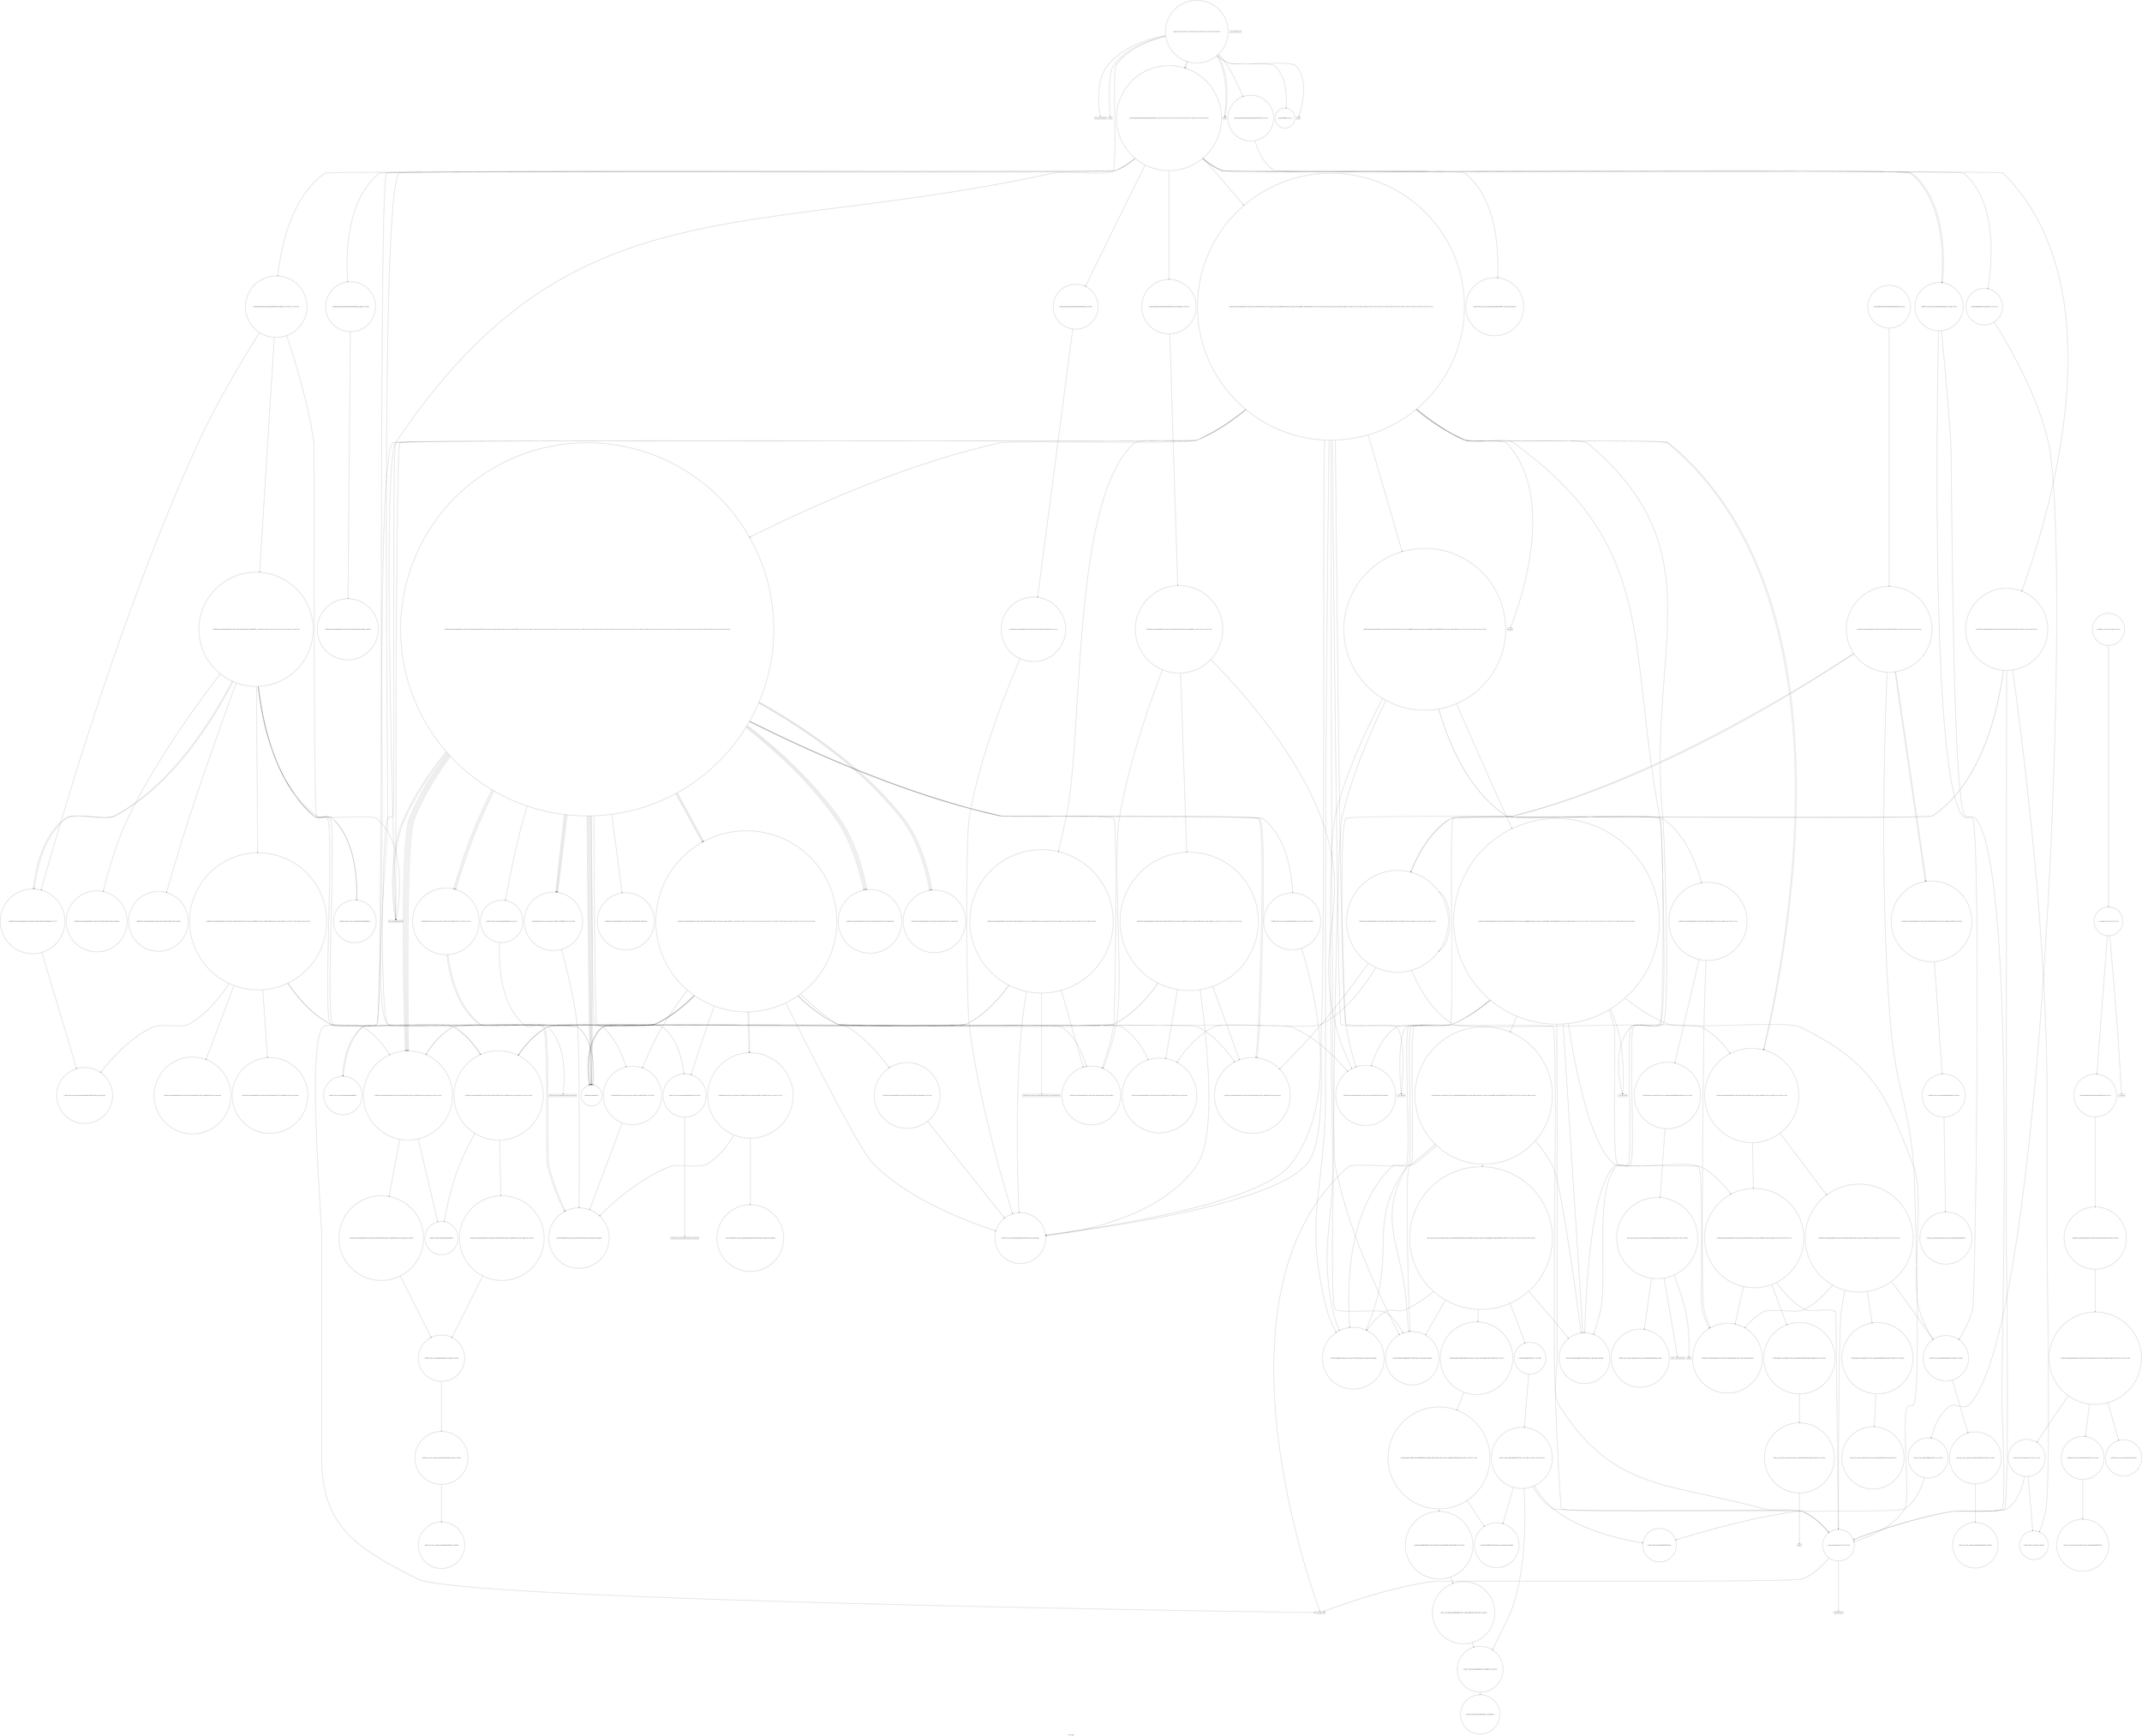 digraph "Call Graph" {
	label="Call Graph";

	Node0x55e32a33de40 [shape=record,shape=circle,label="{__cxx_global_var_init|{<s0>1|<s1>2}}"];
	Node0x55e32a33de40:s0 -> Node0x55e32a33dec0[color=black];
	Node0x55e32a33de40:s1 -> Node0x55e32a5a7460[color=black];
	Node0x55e32a5ab000 [shape=record,shape=circle,label="{_ZN9__gnu_cxx13new_allocatorISt13_Rb_tree_nodeISt4pairIKciEEE8allocateEmPKv|{<s0>184|<s1>185|<s2>186}}"];
	Node0x55e32a5ab000:s0 -> Node0x55e32a5ab080[color=black];
	Node0x55e32a5ab000:s1 -> Node0x55e32a5ab100[color=black];
	Node0x55e32a5ab000:s2 -> Node0x55e32a5ab180[color=black];
	Node0x55e32a5a7660 [shape=record,shape=Mrecord,label="{llvm.memset.p0i8.i64}"];
	Node0x55e32a5a8b60 [shape=record,shape=circle,label="{_ZNSt4pairIKciEC2IJRS0_EJEEESt21piecewise_construct_tSt5tupleIJDpT_EES5_IJDpT0_EE|{<s0>197}}"];
	Node0x55e32a5a8b60:s0 -> Node0x55e32a5a8e60[color=black];
	Node0x55e32a5a79e0 [shape=record,shape=circle,label="{_ZNSt8_Rb_treeIcSt4pairIKciESt10_Select1stIS2_ESt4lessIcESaIS2_EE13_Rb_tree_implIS6_Lb1EEC2Ev|{<s0>31|<s1>32|<s2>33}}"];
	Node0x55e32a5a79e0:s0 -> Node0x55e32a5a7a60[color=black];
	Node0x55e32a5a79e0:s1 -> Node0x55e32a5a7ae0[color=black];
	Node0x55e32a5a79e0:s2 -> Node0x55e32a5a7b60[color=black];
	Node0x55e32a5a8ee0 [shape=record,shape=circle,label="{_ZSt3getILm0EJRKcEERNSt13tuple_elementIXT_ESt5tupleIJDpT0_EEE4typeERS6_|{<s0>205}}"];
	Node0x55e32a5a8ee0:s0 -> Node0x55e32a5a8f60[color=black];
	Node0x55e32a5a7d60 [shape=record,shape=circle,label="{__clang_call_terminate|{<s0>37|<s1>38}}"];
	Node0x55e32a5a7d60:s0 -> Node0x55e32a5a7de0[color=black];
	Node0x55e32a5a7d60:s1 -> Node0x55e32a5a7e60[color=black];
	Node0x55e32a5a9260 [shape=record,shape=circle,label="{_ZNSt8_Rb_treeIcSt4pairIKciESt10_Select1stIS2_ESt4lessIcESaIS2_EE11_M_leftmostEv}"];
	Node0x55e32a5a80e0 [shape=record,shape=circle,label="{_ZNSt8_Rb_treeIcSt4pairIKciESt10_Select1stIS2_ESt4lessIcESaIS2_EE8_S_rightEPSt18_Rb_tree_node_base}"];
	Node0x55e32a5a95e0 [shape=record,shape=circle,label="{_ZNSt4pairIPSt18_Rb_tree_node_baseS1_EC2IRPSt13_Rb_tree_nodeIS_IKciEERS1_Lb1EEEOT_OT0_|{<s0>230|<s1>231}}"];
	Node0x55e32a5a95e0:s0 -> Node0x55e32a5a9660[color=black];
	Node0x55e32a5a95e0:s1 -> Node0x55e32a5a94e0[color=black];
	Node0x55e32a5a8460 [shape=record,shape=circle,label="{_ZNSt13_Rb_tree_nodeISt4pairIKciEE9_M_valptrEv|{<s0>59}}"];
	Node0x55e32a5a8460:s0 -> Node0x55e32a5a8560[color=black];
	Node0x55e32a5a87e0 [shape=record,shape=circle,label="{_ZNSaISt13_Rb_tree_nodeISt4pairIKciEEED2Ev|{<s0>63}}"];
	Node0x55e32a5a87e0:s0 -> Node0x55e32a5a8860[color=black];
	Node0x55e32a5a9b80 [shape=record,shape=circle,label="{_ZNKSt8_Rb_treeIcSt4pairIKciESt10_Select1stIS2_ESt4lessIcESaIS2_EE8_M_beginEv}"];
	Node0x55e32a5a9f00 [shape=record,shape=circle,label="{_ZNSt8_Rb_treeIcSt4pairIKciESt10_Select1stIS2_ESt4lessIcESaIS2_EE8_S_rightEPKSt18_Rb_tree_node_base}"];
	Node0x55e32a5aa280 [shape=record,shape=circle,label="{_ZNSt8_Rb_treeIcSt4pairIKciESt10_Select1stIS2_ESt4lessIcESaIS2_EE8_S_valueEPKSt18_Rb_tree_node_base|{<s0>90}}"];
	Node0x55e32a5aa280:s0 -> Node0x55e32a5aa100[color=black];
	Node0x55e32a5aa600 [shape=record,shape=circle,label="{_ZNSt23_Rb_tree_const_iteratorISt4pairIKciEEC2ERKSt17_Rb_tree_iteratorIS2_E}"];
	Node0x55e32a5aa980 [shape=record,shape=circle,label="{_ZNKSt8_Rb_treeIcSt4pairIKciESt10_Select1stIS2_ESt4lessIcESaIS2_EE8key_compEv}"];
	Node0x55e32a5aad00 [shape=record,shape=Mrecord,label="{__cxa_rethrow}"];
	Node0x55e32a33dec0 [shape=record,shape=circle,label="{_ZNSt3mapIciSt4lessIcESaISt4pairIKciEEEC2Ev|{<s0>3}}"];
	Node0x55e32a33dec0:s0 -> Node0x55e32a5a7960[color=black];
	Node0x55e32a5ab080 [shape=record,shape=circle,label="{_ZNK9__gnu_cxx13new_allocatorISt13_Rb_tree_nodeISt4pairIKciEEE8max_sizeEv}"];
	Node0x55e32a5a76e0 [shape=record,shape=Mrecord,label="{strlen}"];
	Node0x55e32a5a8be0 [shape=record,shape=circle,label="{_ZNSt11_Tuple_implILm0EJRKcEEC2EOS2_|{<s0>198|<s1>199|<s2>200|<s3>201}}"];
	Node0x55e32a5a8be0:s0 -> Node0x55e32a5a8ce0[color=black];
	Node0x55e32a5a8be0:s1 -> Node0x55e32a5a8c60[color=black];
	Node0x55e32a5a8be0:s2 -> Node0x55e32a5a8d60[color=black];
	Node0x55e32a5a8be0:s3 -> Node0x55e32a5a7d60[color=black];
	Node0x55e32a5a7a60 [shape=record,shape=circle,label="{_ZNSaISt13_Rb_tree_nodeISt4pairIKciEEEC2Ev|{<s0>34}}"];
	Node0x55e32a5a7a60:s0 -> Node0x55e32a5a7be0[color=black];
	Node0x55e32a5a8f60 [shape=record,shape=circle,label="{_ZSt12__get_helperILm0ERKcJEERT0_RSt11_Tuple_implIXT_EJS2_DpT1_EE|{<s0>206}}"];
	Node0x55e32a5a8f60:s0 -> Node0x55e32a5a8ce0[color=black];
	Node0x55e32a5a7de0 [shape=record,shape=Mrecord,label="{__cxa_begin_catch}"];
	Node0x55e32a5a92e0 [shape=record,shape=circle,label="{_ZNSt4pairIPSt18_Rb_tree_node_baseS1_EC2IRS1_S4_Lb1EEEOT_OT0_|{<s0>224|<s1>225}}"];
	Node0x55e32a5a92e0:s0 -> Node0x55e32a5a94e0[color=black];
	Node0x55e32a5a92e0:s1 -> Node0x55e32a5a94e0[color=black];
	Node0x55e32a5a8160 [shape=record,shape=circle,label="{_ZNSt8_Rb_treeIcSt4pairIKciESt10_Select1stIS2_ESt4lessIcESaIS2_EE7_S_leftEPSt18_Rb_tree_node_base}"];
	Node0x55e32a5a9660 [shape=record,shape=circle,label="{_ZSt7forwardIRPSt13_Rb_tree_nodeISt4pairIKciEEEOT_RNSt16remove_referenceIS7_E4typeE}"];
	Node0x55e32a5a84e0 [shape=record,shape=circle,label="{_ZN9__gnu_cxx13new_allocatorISt13_Rb_tree_nodeISt4pairIKciEEE7destroyIS4_EEvPT_}"];
	Node0x55e32a5a8860 [shape=record,shape=circle,label="{_ZN9__gnu_cxx13new_allocatorISt13_Rb_tree_nodeISt4pairIKciEEED2Ev}"];
	Node0x55e32a5a9c00 [shape=record,shape=circle,label="{_ZNKSt8_Rb_treeIcSt4pairIKciESt10_Select1stIS2_ESt4lessIcESaIS2_EE6_M_endEv}"];
	Node0x55e32a5a9f80 [shape=record,shape=circle,label="{_ZNSt23_Rb_tree_const_iteratorISt4pairIKciEEC2EPKSt18_Rb_tree_node_base}"];
	Node0x55e32a5aa300 [shape=record,shape=circle,label="{_ZNSt3mapIciSt4lessIcESaISt4pairIKciEEE11lower_boundERS3_|{<s0>91}}"];
	Node0x55e32a5aa300:s0 -> Node0x55e32a5aa700[color=black];
	Node0x55e32a5aa680 [shape=record,shape=circle,label="{_ZNSt5tupleIJRKcEEC2IvLb1EEES1_|{<s0>112}}"];
	Node0x55e32a5aa680:s0 -> Node0x55e32a5a9860[color=black];
	Node0x55e32a5aaa00 [shape=record,shape=circle,label="{_ZNSt8_Rb_treeIcSt4pairIKciESt10_Select1stIS2_ESt4lessIcESaIS2_EE14_M_create_nodeIJRKSt21piecewise_construct_tSt5tupleIJRS1_EESD_IJEEEEEPSt13_Rb_tree_nodeIS2_EDpOT_|{<s0>122|<s1>123|<s2>124|<s3>125|<s4>126}}"];
	Node0x55e32a5aaa00:s0 -> Node0x55e32a5aae80[color=black];
	Node0x55e32a5aaa00:s1 -> Node0x55e32a5aaa80[color=black];
	Node0x55e32a5aaa00:s2 -> Node0x55e32a5aab00[color=black];
	Node0x55e32a5aaa00:s3 -> Node0x55e32a5aab80[color=black];
	Node0x55e32a5aaa00:s4 -> Node0x55e32a5aaf00[color=black];
	Node0x55e32a5aad80 [shape=record,shape=Mrecord,label="{__cxa_end_catch}"];
	Node0x55e32a5a73e0 [shape=record,shape=circle,label="{_ZNSt3mapIciSt4lessIcESaISt4pairIKciEEED2Ev|{<s0>4}}"];
	Node0x55e32a5a73e0:s0 -> Node0x55e32a5a7ee0[color=black];
	Node0x55e32a5ab100 [shape=record,shape=Mrecord,label="{_ZSt17__throw_bad_allocv}"];
	Node0x55e32a5a7760 [shape=record,shape=circle,label="{_ZNKSt3mapIciSt4lessIcESaISt4pairIKciEEE5countERS3_|{<s0>16|<s1>17|<s2>18}}"];
	Node0x55e32a5a7760:s0 -> Node0x55e32a5a8960[color=black];
	Node0x55e32a5a7760:s1 -> Node0x55e32a5a8a60[color=black];
	Node0x55e32a5a7760:s2 -> Node0x55e32a5a89e0[color=black];
	Node0x55e32a5a8c60 [shape=record,shape=circle,label="{_ZSt7forwardIRKcEOT_RNSt16remove_referenceIS2_E4typeE}"];
	Node0x55e32a5a7ae0 [shape=record,shape=circle,label="{_ZNSt20_Rb_tree_key_compareISt4lessIcEEC2Ev}"];
	Node0x55e32a5a8fe0 [shape=record,shape=circle,label="{_ZNKSt23_Rb_tree_const_iteratorISt4pairIKciEE13_M_const_castEv|{<s0>207}}"];
	Node0x55e32a5a8fe0:s0 -> Node0x55e32a5aa880[color=black];
	Node0x55e32a5a7e60 [shape=record,shape=Mrecord,label="{_ZSt9terminatev}"];
	Node0x55e32a5a9360 [shape=record,shape=circle,label="{_ZNSt17_Rb_tree_iteratorISt4pairIKciEEmmEv|{<s0>226}}"];
	Node0x55e32a5a9360:s0 -> Node0x55e32a5a96e0[color=black];
	Node0x55e32a5a81e0 [shape=record,shape=circle,label="{_ZNSt8_Rb_treeIcSt4pairIKciESt10_Select1stIS2_ESt4lessIcESaIS2_EE12_M_drop_nodeEPSt13_Rb_tree_nodeIS2_E|{<s0>49|<s1>50}}"];
	Node0x55e32a5a81e0:s0 -> Node0x55e32a5a8260[color=black];
	Node0x55e32a5a81e0:s1 -> Node0x55e32a5a82e0[color=black];
	Node0x55e32a5a96e0 [shape=record,shape=Mrecord,label="{_ZSt18_Rb_tree_decrementPSt18_Rb_tree_node_base}"];
	Node0x55e32a5a8560 [shape=record,shape=circle,label="{_ZN9__gnu_cxx16__aligned_membufISt4pairIKciEE6_M_ptrEv|{<s0>60}}"];
	Node0x55e32a5a8560:s0 -> Node0x55e32a5a85e0[color=black];
	Node0x55e32a5a88e0 [shape=record,shape=circle,label="{_ZNSt8_Rb_treeIcSt4pairIKciESt10_Select1stIS2_ESt4lessIcESaIS2_EE5clearEv|{<s0>64|<s1>65|<s2>66|<s3>67}}"];
	Node0x55e32a5a88e0:s0 -> Node0x55e32a5a7fe0[color=black];
	Node0x55e32a5a88e0:s1 -> Node0x55e32a5a7f60[color=black];
	Node0x55e32a5a88e0:s2 -> Node0x55e32a5a7c60[color=black];
	Node0x55e32a5a88e0:s3 -> Node0x55e32a5a7d60[color=black];
	Node0x55e32a5a9c80 [shape=record,shape=circle,label="{_ZNKSt4lessIcEclERKcS2_}"];
	Node0x55e32a5aa000 [shape=record,shape=circle,label="{_ZNKSt10_Select1stISt4pairIKciEEclERKS2_}"];
	Node0x55e32a5aa380 [shape=record,shape=circle,label="{_ZNKSt17_Rb_tree_iteratorISt4pairIKciEEeqERKS3_}"];
	Node0x55e32a5aa700 [shape=record,shape=circle,label="{_ZNSt8_Rb_treeIcSt4pairIKciESt10_Select1stIS2_ESt4lessIcESaIS2_EE11lower_boundERS1_|{<s0>113|<s1>114|<s2>115}}"];
	Node0x55e32a5aa700:s0 -> Node0x55e32a5a7fe0[color=black];
	Node0x55e32a5aa700:s1 -> Node0x55e32a5aa800[color=black];
	Node0x55e32a5aa700:s2 -> Node0x55e32a5aa780[color=black];
	Node0x55e32a5aaa80 [shape=record,shape=circle,label="{_ZSt7forwardIRKSt21piecewise_construct_tEOT_RNSt16remove_referenceIS3_E4typeE}"];
	Node0x55e32a5aae00 [shape=record,shape=Mrecord,label="{llvm.trap}"];
	Node0x55e32a5a7460 [shape=record,shape=Mrecord,label="{__cxa_atexit}"];
	Node0x55e32a5ab180 [shape=record,shape=Mrecord,label="{_Znwm}"];
	Node0x55e32a5a77e0 [shape=record,shape=circle,label="{_ZNSt3mapIciSt4lessIcESaISt4pairIKciEEEixERS3_|{<s0>19|<s1>20|<s2>21|<s3>22|<s4>23|<s5>24|<s6>25|<s7>26|<s8>27|<s9>28|<s10>29}}"];
	Node0x55e32a5a77e0:s0 -> Node0x55e32a5aa300[color=black];
	Node0x55e32a5a77e0:s1 -> Node0x55e32a5aa400[color=black];
	Node0x55e32a5a77e0:s2 -> Node0x55e32a5aa380[color=black];
	Node0x55e32a5a77e0:s3 -> Node0x55e32a5aa480[color=black];
	Node0x55e32a5a77e0:s4 -> Node0x55e32a5aa500[color=black];
	Node0x55e32a5a77e0:s5 -> Node0x55e32a5a9c80[color=black];
	Node0x55e32a5a77e0:s6 -> Node0x55e32a5aa600[color=black];
	Node0x55e32a5a77e0:s7 -> Node0x55e32a5aa680[color=black];
	Node0x55e32a5a77e0:s8 -> Node0x55e32a5aa580[color=black];
	Node0x55e32a5a77e0:s9 -> Node0x55e32a5a9d80[color=black];
	Node0x55e32a5a77e0:s10 -> Node0x55e32a5aa500[color=black];
	Node0x55e32a5a8ce0 [shape=record,shape=circle,label="{_ZNSt11_Tuple_implILm0EJRKcEE7_M_headERS2_|{<s0>202}}"];
	Node0x55e32a5a8ce0:s0 -> Node0x55e32a5a8de0[color=black];
	Node0x55e32a5a7b60 [shape=record,shape=circle,label="{_ZNSt15_Rb_tree_headerC2Ev|{<s0>35|<s1>36}}"];
	Node0x55e32a5a7b60:s0 -> Node0x55e32a5a7c60[color=black];
	Node0x55e32a5a7b60:s1 -> Node0x55e32a5a7d60[color=black];
	Node0x55e32a5a9060 [shape=record,shape=circle,label="{_ZNKSt8_Rb_treeIcSt4pairIKciESt10_Select1stIS2_ESt4lessIcESaIS2_EE4sizeEv}"];
	Node0x55e32a5a7ee0 [shape=record,shape=circle,label="{_ZNSt8_Rb_treeIcSt4pairIKciESt10_Select1stIS2_ESt4lessIcESaIS2_EED2Ev|{<s0>39|<s1>40|<s2>41|<s3>42|<s4>43}}"];
	Node0x55e32a5a7ee0:s0 -> Node0x55e32a5a7fe0[color=black];
	Node0x55e32a5a7ee0:s1 -> Node0x55e32a5a7f60[color=black];
	Node0x55e32a5a7ee0:s2 -> Node0x55e32a5a8060[color=black];
	Node0x55e32a5a7ee0:s3 -> Node0x55e32a5a8060[color=black];
	Node0x55e32a5a7ee0:s4 -> Node0x55e32a5a7d60[color=black];
	Node0x55e32a5a93e0 [shape=record,shape=circle,label="{_ZNSt17_Rb_tree_iteratorISt4pairIKciEEppEv|{<s0>227}}"];
	Node0x55e32a5a93e0:s0 -> Node0x55e32a5a9760[color=black];
	Node0x55e32a5a8260 [shape=record,shape=circle,label="{_ZNSt8_Rb_treeIcSt4pairIKciESt10_Select1stIS2_ESt4lessIcESaIS2_EE15_M_destroy_nodeEPSt13_Rb_tree_nodeIS2_E|{<s0>51|<s1>52|<s2>53|<s3>54}}"];
	Node0x55e32a5a8260:s0 -> Node0x55e32a5a83e0[color=black];
	Node0x55e32a5a8260:s1 -> Node0x55e32a5a8460[color=black];
	Node0x55e32a5a8260:s2 -> Node0x55e32a5a8360[color=black];
	Node0x55e32a5a8260:s3 -> Node0x55e32a5a7d60[color=black];
	Node0x55e32a5a9760 [shape=record,shape=Mrecord,label="{_ZSt18_Rb_tree_incrementPSt18_Rb_tree_node_base}"];
	Node0x55e32a5a85e0 [shape=record,shape=circle,label="{_ZN9__gnu_cxx16__aligned_membufISt4pairIKciEE7_M_addrEv}"];
	Node0x55e32a5a8960 [shape=record,shape=circle,label="{_ZNKSt8_Rb_treeIcSt4pairIKciESt10_Select1stIS2_ESt4lessIcESaIS2_EE4findERS1_|{<s0>68|<s1>69|<s2>70|<s3>71|<s4>72|<s5>73|<s6>74|<s7>75|<s8>76}}"];
	Node0x55e32a5a8960:s0 -> Node0x55e32a5a9b80[color=black];
	Node0x55e32a5a8960:s1 -> Node0x55e32a5a9c00[color=black];
	Node0x55e32a5a8960:s2 -> Node0x55e32a5a9b00[color=black];
	Node0x55e32a5a8960:s3 -> Node0x55e32a5a8a60[color=black];
	Node0x55e32a5a8960:s4 -> Node0x55e32a5a89e0[color=black];
	Node0x55e32a5a8960:s5 -> Node0x55e32a5a9d00[color=black];
	Node0x55e32a5a8960:s6 -> Node0x55e32a5a9c80[color=black];
	Node0x55e32a5a8960:s7 -> Node0x55e32a5a8a60[color=black];
	Node0x55e32a5a8960:s8 -> Node0x55e32a5a9d80[color=black];
	Node0x55e32a5a9d00 [shape=record,shape=circle,label="{_ZNSt8_Rb_treeIcSt4pairIKciESt10_Select1stIS2_ESt4lessIcESaIS2_EE6_S_keyEPKSt18_Rb_tree_node_base|{<s0>83|<s1>84}}"];
	Node0x55e32a5a9d00:s0 -> Node0x55e32a5aa280[color=black];
	Node0x55e32a5a9d00:s1 -> Node0x55e32a5aa000[color=black];
	Node0x55e32a5aa080 [shape=record,shape=circle,label="{_ZNSt8_Rb_treeIcSt4pairIKciESt10_Select1stIS2_ESt4lessIcESaIS2_EE8_S_valueEPKSt13_Rb_tree_nodeIS2_E|{<s0>87}}"];
	Node0x55e32a5aa080:s0 -> Node0x55e32a5aa100[color=black];
	Node0x55e32a5aa400 [shape=record,shape=circle,label="{_ZNSt3mapIciSt4lessIcESaISt4pairIKciEEE3endEv|{<s0>92}}"];
	Node0x55e32a5aa400:s0 -> Node0x55e32a5aa900[color=black];
	Node0x55e32a5aa780 [shape=record,shape=circle,label="{_ZNSt8_Rb_treeIcSt4pairIKciESt10_Select1stIS2_ESt4lessIcESaIS2_EE14_M_lower_boundEPSt13_Rb_tree_nodeIS2_EPSt18_Rb_tree_node_baseRS1_|{<s0>116|<s1>117|<s2>118|<s3>119|<s4>120}}"];
	Node0x55e32a5aa780:s0 -> Node0x55e32a5a9e00[color=black];
	Node0x55e32a5aa780:s1 -> Node0x55e32a5a9c80[color=black];
	Node0x55e32a5aa780:s2 -> Node0x55e32a5a8160[color=black];
	Node0x55e32a5aa780:s3 -> Node0x55e32a5a80e0[color=black];
	Node0x55e32a5aa780:s4 -> Node0x55e32a5aa880[color=black];
	Node0x55e32a5aab00 [shape=record,shape=circle,label="{_ZSt7forwardISt5tupleIJRKcEEEOT_RNSt16remove_referenceIS4_E4typeE}"];
	Node0x55e32a5aae80 [shape=record,shape=circle,label="{_ZNSt8_Rb_treeIcSt4pairIKciESt10_Select1stIS2_ESt4lessIcESaIS2_EE11_M_get_nodeEv|{<s0>170|<s1>171}}"];
	Node0x55e32a5aae80:s0 -> Node0x55e32a5a83e0[color=black];
	Node0x55e32a5aae80:s1 -> Node0x55e32a5aaf80[color=black];
	Node0x55e32a5a74e0 [shape=record,shape=circle,label="{main|{<s0>5|<s1>6|<s2>7|<s3>8|<s4>9|<s5>10|<s6>11|<s7>12|<s8>13|<s9>14}}"];
	Node0x55e32a5a74e0:s0 -> Node0x55e32a5a7560[color=black];
	Node0x55e32a5a74e0:s1 -> Node0x55e32a5a75e0[color=black];
	Node0x55e32a5a74e0:s2 -> Node0x55e32a5a7660[color=black];
	Node0x55e32a5a74e0:s3 -> Node0x55e32a5a7560[color=black];
	Node0x55e32a5a74e0:s4 -> Node0x55e32a5a76e0[color=black];
	Node0x55e32a5a74e0:s5 -> Node0x55e32a5a7760[color=black];
	Node0x55e32a5a74e0:s6 -> Node0x55e32a5a77e0[color=black];
	Node0x55e32a5a74e0:s7 -> Node0x55e32a5a77e0[color=black];
	Node0x55e32a5a74e0:s8 -> Node0x55e32a5a7860[color=black];
	Node0x55e32a5a74e0:s9 -> Node0x55e32a5a78e0[color=black];
	Node0x55e32a5ab200 [shape=record,shape=circle,label="{_ZNSt16allocator_traitsISaISt13_Rb_tree_nodeISt4pairIKciEEEE9constructIS3_JRKSt21piecewise_construct_tSt5tupleIJRS2_EESB_IJEEEEEvRS5_PT_DpOT0_|{<s0>187|<s1>188|<s2>189|<s3>190}}"];
	Node0x55e32a5ab200:s0 -> Node0x55e32a5aaa80[color=black];
	Node0x55e32a5ab200:s1 -> Node0x55e32a5aab00[color=black];
	Node0x55e32a5ab200:s2 -> Node0x55e32a5aab80[color=black];
	Node0x55e32a5ab200:s3 -> Node0x55e32a5ab280[color=black];
	Node0x55e32a5a7860 [shape=record,shape=circle,label="{_ZSt3maxIiERKT_S2_S2_}"];
	Node0x55e32a5a8d60 [shape=record,shape=circle,label="{_ZNSt10_Head_baseILm0ERKcLb0EEC2ES1_}"];
	Node0x55e32a5a7be0 [shape=record,shape=circle,label="{_ZN9__gnu_cxx13new_allocatorISt13_Rb_tree_nodeISt4pairIKciEEEC2Ev}"];
	Node0x55e32a5a90e0 [shape=record,shape=circle,label="{_ZNSt8_Rb_treeIcSt4pairIKciESt10_Select1stIS2_ESt4lessIcESaIS2_EE12_M_rightmostEv}"];
	Node0x55e32a5a7f60 [shape=record,shape=circle,label="{_ZNSt8_Rb_treeIcSt4pairIKciESt10_Select1stIS2_ESt4lessIcESaIS2_EE8_M_eraseEPSt13_Rb_tree_nodeIS2_E|{<s0>44|<s1>45|<s2>46|<s3>47}}"];
	Node0x55e32a5a7f60:s0 -> Node0x55e32a5a80e0[color=black];
	Node0x55e32a5a7f60:s1 -> Node0x55e32a5a7f60[color=black];
	Node0x55e32a5a7f60:s2 -> Node0x55e32a5a8160[color=black];
	Node0x55e32a5a7f60:s3 -> Node0x55e32a5a81e0[color=black];
	Node0x55e32a5a9460 [shape=record,shape=circle,label="{_ZNSt4pairIPSt18_Rb_tree_node_baseS1_EC2IRS1_Lb1EEEOT_RKS1_|{<s0>228}}"];
	Node0x55e32a5a9460:s0 -> Node0x55e32a5a94e0[color=black];
	Node0x55e32a5a82e0 [shape=record,shape=circle,label="{_ZNSt8_Rb_treeIcSt4pairIKciESt10_Select1stIS2_ESt4lessIcESaIS2_EE11_M_put_nodeEPSt13_Rb_tree_nodeIS2_E|{<s0>55|<s1>56|<s2>57}}"];
	Node0x55e32a5a82e0:s0 -> Node0x55e32a5a83e0[color=black];
	Node0x55e32a5a82e0:s1 -> Node0x55e32a5a8660[color=black];
	Node0x55e32a5a82e0:s2 -> Node0x55e32a5a7d60[color=black];
	Node0x55e32a5a97e0 [shape=record,shape=Mrecord,label="{_ZSt29_Rb_tree_insert_and_rebalancebPSt18_Rb_tree_node_baseS0_RS_}"];
	Node0x55e32a5a8660 [shape=record,shape=circle,label="{_ZNSt16allocator_traitsISaISt13_Rb_tree_nodeISt4pairIKciEEEE10deallocateERS5_PS4_m|{<s0>61}}"];
	Node0x55e32a5a8660:s0 -> Node0x55e32a5a86e0[color=black];
	Node0x55e32a5a89e0 [shape=record,shape=circle,label="{_ZNKSt23_Rb_tree_const_iteratorISt4pairIKciEEeqERKS3_}"];
	Node0x55e32a5a9d80 [shape=record,shape=Mrecord,label="{llvm.memcpy.p0i8.p0i8.i64}"];
	Node0x55e32a5aa100 [shape=record,shape=circle,label="{_ZNKSt13_Rb_tree_nodeISt4pairIKciEE9_M_valptrEv|{<s0>88}}"];
	Node0x55e32a5aa100:s0 -> Node0x55e32a5aa180[color=black];
	Node0x55e32a5aa480 [shape=record,shape=circle,label="{_ZNKSt3mapIciSt4lessIcESaISt4pairIKciEEE8key_compEv|{<s0>93}}"];
	Node0x55e32a5aa480:s0 -> Node0x55e32a5aa980[color=black];
	Node0x55e32a5aa800 [shape=record,shape=circle,label="{_ZNSt8_Rb_treeIcSt4pairIKciESt10_Select1stIS2_ESt4lessIcESaIS2_EE6_M_endEv}"];
	Node0x55e32a5aab80 [shape=record,shape=circle,label="{_ZSt7forwardISt5tupleIJEEEOT_RNSt16remove_referenceIS2_E4typeE}"];
	Node0x55e32a5aaf00 [shape=record,shape=circle,label="{_ZNSt8_Rb_treeIcSt4pairIKciESt10_Select1stIS2_ESt4lessIcESaIS2_EE17_M_construct_nodeIJRKSt21piecewise_construct_tSt5tupleIJRS1_EESD_IJEEEEEvPSt13_Rb_tree_nodeIS2_EDpOT_|{<s0>172|<s1>173|<s2>174|<s3>175|<s4>176|<s5>177|<s6>178|<s7>179|<s8>180|<s9>181|<s10>182}}"];
	Node0x55e32a5aaf00:s0 -> Node0x55e32a5a83e0[color=black];
	Node0x55e32a5aaf00:s1 -> Node0x55e32a5a8460[color=black];
	Node0x55e32a5aaf00:s2 -> Node0x55e32a5aaa80[color=black];
	Node0x55e32a5aaf00:s3 -> Node0x55e32a5aab00[color=black];
	Node0x55e32a5aaf00:s4 -> Node0x55e32a5aab80[color=black];
	Node0x55e32a5aaf00:s5 -> Node0x55e32a5ab200[color=black];
	Node0x55e32a5aaf00:s6 -> Node0x55e32a5a7de0[color=black];
	Node0x55e32a5aaf00:s7 -> Node0x55e32a5a82e0[color=black];
	Node0x55e32a5aaf00:s8 -> Node0x55e32a5aad00[color=black];
	Node0x55e32a5aaf00:s9 -> Node0x55e32a5aad80[color=black];
	Node0x55e32a5aaf00:s10 -> Node0x55e32a5a7d60[color=black];
	Node0x55e32a5a7560 [shape=record,shape=Mrecord,label="{scanf}"];
	Node0x55e32a5ab280 [shape=record,shape=circle,label="{_ZN9__gnu_cxx13new_allocatorISt13_Rb_tree_nodeISt4pairIKciEEE9constructIS4_JRKSt21piecewise_construct_tSt5tupleIJRS3_EESB_IJEEEEEvPT_DpOT0_|{<s0>191|<s1>192|<s2>193|<s3>194|<s4>195}}"];
	Node0x55e32a5ab280:s0 -> Node0x55e32a5aaa80[color=black];
	Node0x55e32a5ab280:s1 -> Node0x55e32a5aab00[color=black];
	Node0x55e32a5ab280:s2 -> Node0x55e32a5a8ae0[color=black];
	Node0x55e32a5ab280:s3 -> Node0x55e32a5aab80[color=black];
	Node0x55e32a5ab280:s4 -> Node0x55e32a5a8b60[color=black];
	Node0x55e32a5a78e0 [shape=record,shape=Mrecord,label="{printf}"];
	Node0x55e32a5a8de0 [shape=record,shape=circle,label="{_ZNSt10_Head_baseILm0ERKcLb0EE7_M_headERS2_}"];
	Node0x55e32a5a7c60 [shape=record,shape=circle,label="{_ZNSt15_Rb_tree_header8_M_resetEv}"];
	Node0x55e32a5a9160 [shape=record,shape=circle,label="{_ZNSt4pairIPSt18_Rb_tree_node_baseS1_EC2IRS1_Lb1EEERKS1_OT_|{<s0>208}}"];
	Node0x55e32a5a9160:s0 -> Node0x55e32a5a94e0[color=black];
	Node0x55e32a5a7fe0 [shape=record,shape=circle,label="{_ZNSt8_Rb_treeIcSt4pairIKciESt10_Select1stIS2_ESt4lessIcESaIS2_EE8_M_beginEv}"];
	Node0x55e32a5a94e0 [shape=record,shape=circle,label="{_ZSt7forwardIRPSt18_Rb_tree_node_baseEOT_RNSt16remove_referenceIS3_E4typeE}"];
	Node0x55e32a5a8360 [shape=record,shape=circle,label="{_ZNSt16allocator_traitsISaISt13_Rb_tree_nodeISt4pairIKciEEEE7destroyIS3_EEvRS5_PT_|{<s0>58}}"];
	Node0x55e32a5a8360:s0 -> Node0x55e32a5a84e0[color=black];
	Node0x55e32a5a9860 [shape=record,shape=circle,label="{_ZNSt11_Tuple_implILm0EJRKcEEC2ES1_|{<s0>232}}"];
	Node0x55e32a5a9860:s0 -> Node0x55e32a5a8d60[color=black];
	Node0x55e32a5a86e0 [shape=record,shape=circle,label="{_ZN9__gnu_cxx13new_allocatorISt13_Rb_tree_nodeISt4pairIKciEEE10deallocateEPS5_m|{<s0>62}}"];
	Node0x55e32a5a86e0:s0 -> Node0x55e32a5a8760[color=black];
	Node0x55e32a5a8a60 [shape=record,shape=circle,label="{_ZNKSt8_Rb_treeIcSt4pairIKciESt10_Select1stIS2_ESt4lessIcESaIS2_EE3endEv|{<s0>77}}"];
	Node0x55e32a5a8a60:s0 -> Node0x55e32a5a9f80[color=black];
	Node0x55e32a5a9e00 [shape=record,shape=circle,label="{_ZNSt8_Rb_treeIcSt4pairIKciESt10_Select1stIS2_ESt4lessIcESaIS2_EE6_S_keyEPKSt13_Rb_tree_nodeIS2_E|{<s0>85|<s1>86}}"];
	Node0x55e32a5a9e00:s0 -> Node0x55e32a5aa080[color=black];
	Node0x55e32a5a9e00:s1 -> Node0x55e32a5aa000[color=black];
	Node0x55e32a5aa180 [shape=record,shape=circle,label="{_ZNK9__gnu_cxx16__aligned_membufISt4pairIKciEE6_M_ptrEv|{<s0>89}}"];
	Node0x55e32a5aa180:s0 -> Node0x55e32a5aa200[color=black];
	Node0x55e32a5aa500 [shape=record,shape=circle,label="{_ZNKSt17_Rb_tree_iteratorISt4pairIKciEEdeEv|{<s0>94|<s1>95}}"];
	Node0x55e32a5aa500:s0 -> Node0x55e32a5a8460[color=black];
	Node0x55e32a5aa500:s1 -> Node0x55e32a5a7d60[color=black];
	Node0x55e32a5aa880 [shape=record,shape=circle,label="{_ZNSt17_Rb_tree_iteratorISt4pairIKciEEC2EPSt18_Rb_tree_node_base}"];
	Node0x55e32a5aac00 [shape=record,shape=circle,label="{_ZNSt8_Rb_treeIcSt4pairIKciESt10_Select1stIS2_ESt4lessIcESaIS2_EE29_M_get_insert_hint_unique_posESt23_Rb_tree_const_iteratorIS2_ERS1_|{<s0>127|<s1>128|<s2>129|<s3>130|<s4>131|<s5>132|<s6>133|<s7>134|<s8>135|<s9>136|<s10>137|<s11>138|<s12>139|<s13>140|<s14>141|<s15>142|<s16>143|<s17>144|<s18>145|<s19>146|<s20>147|<s21>148|<s22>149|<s23>150|<s24>151|<s25>152|<s26>153|<s27>154|<s28>155|<s29>156|<s30>157|<s31>158|<s32>159|<s33>160|<s34>161|<s35>162|<s36>163}}"];
	Node0x55e32a5aac00:s0 -> Node0x55e32a5a8fe0[color=black];
	Node0x55e32a5aac00:s1 -> Node0x55e32a5aa800[color=black];
	Node0x55e32a5aac00:s2 -> Node0x55e32a5a9060[color=black];
	Node0x55e32a5aac00:s3 -> Node0x55e32a5a90e0[color=black];
	Node0x55e32a5aac00:s4 -> Node0x55e32a5a9d00[color=black];
	Node0x55e32a5aac00:s5 -> Node0x55e32a5a9c80[color=black];
	Node0x55e32a5aac00:s6 -> Node0x55e32a5a90e0[color=black];
	Node0x55e32a5aac00:s7 -> Node0x55e32a5a9160[color=black];
	Node0x55e32a5aac00:s8 -> Node0x55e32a5a91e0[color=black];
	Node0x55e32a5aac00:s9 -> Node0x55e32a5a9d00[color=black];
	Node0x55e32a5aac00:s10 -> Node0x55e32a5a9c80[color=black];
	Node0x55e32a5aac00:s11 -> Node0x55e32a5a9d80[color=black];
	Node0x55e32a5aac00:s12 -> Node0x55e32a5a9260[color=black];
	Node0x55e32a5aac00:s13 -> Node0x55e32a5a9260[color=black];
	Node0x55e32a5aac00:s14 -> Node0x55e32a5a9260[color=black];
	Node0x55e32a5aac00:s15 -> Node0x55e32a5a92e0[color=black];
	Node0x55e32a5aac00:s16 -> Node0x55e32a5a9360[color=black];
	Node0x55e32a5aac00:s17 -> Node0x55e32a5a9d00[color=black];
	Node0x55e32a5aac00:s18 -> Node0x55e32a5a9c80[color=black];
	Node0x55e32a5aac00:s19 -> Node0x55e32a5a80e0[color=black];
	Node0x55e32a5aac00:s20 -> Node0x55e32a5a9160[color=black];
	Node0x55e32a5aac00:s21 -> Node0x55e32a5a92e0[color=black];
	Node0x55e32a5aac00:s22 -> Node0x55e32a5a91e0[color=black];
	Node0x55e32a5aac00:s23 -> Node0x55e32a5a9d00[color=black];
	Node0x55e32a5aac00:s24 -> Node0x55e32a5a9c80[color=black];
	Node0x55e32a5aac00:s25 -> Node0x55e32a5a9d80[color=black];
	Node0x55e32a5aac00:s26 -> Node0x55e32a5a90e0[color=black];
	Node0x55e32a5aac00:s27 -> Node0x55e32a5a90e0[color=black];
	Node0x55e32a5aac00:s28 -> Node0x55e32a5a9160[color=black];
	Node0x55e32a5aac00:s29 -> Node0x55e32a5a93e0[color=black];
	Node0x55e32a5aac00:s30 -> Node0x55e32a5a9d00[color=black];
	Node0x55e32a5aac00:s31 -> Node0x55e32a5a9c80[color=black];
	Node0x55e32a5aac00:s32 -> Node0x55e32a5a80e0[color=black];
	Node0x55e32a5aac00:s33 -> Node0x55e32a5a9160[color=black];
	Node0x55e32a5aac00:s34 -> Node0x55e32a5a92e0[color=black];
	Node0x55e32a5aac00:s35 -> Node0x55e32a5a91e0[color=black];
	Node0x55e32a5aac00:s36 -> Node0x55e32a5a9460[color=black];
	Node0x55e32a5aaf80 [shape=record,shape=circle,label="{_ZNSt16allocator_traitsISaISt13_Rb_tree_nodeISt4pairIKciEEEE8allocateERS5_m|{<s0>183}}"];
	Node0x55e32a5aaf80:s0 -> Node0x55e32a5ab000[color=black];
	Node0x55e32a5a75e0 [shape=record,shape=circle,label="{_ZNSt3mapIciSt4lessIcESaISt4pairIKciEEE5clearEv|{<s0>15}}"];
	Node0x55e32a5a75e0:s0 -> Node0x55e32a5a88e0[color=black];
	Node0x55e32a5a8ae0 [shape=record,shape=circle,label="{_ZNSt5tupleIJRKcEEC2EOS2_|{<s0>196}}"];
	Node0x55e32a5a8ae0:s0 -> Node0x55e32a5a8be0[color=black];
	Node0x55e32a5a7960 [shape=record,shape=circle,label="{_ZNSt8_Rb_treeIcSt4pairIKciESt10_Select1stIS2_ESt4lessIcESaIS2_EEC2Ev|{<s0>30}}"];
	Node0x55e32a5a7960:s0 -> Node0x55e32a5a79e0[color=black];
	Node0x55e32a5a8e60 [shape=record,shape=circle,label="{_ZNSt4pairIKciEC2IJRS0_EJLm0EEJEJEEERSt5tupleIJDpT_EERS4_IJDpT1_EESt12_Index_tupleIJXspT0_EEESD_IJXspT2_EEE|{<s0>203|<s1>204}}"];
	Node0x55e32a5a8e60:s0 -> Node0x55e32a5a8ee0[color=black];
	Node0x55e32a5a8e60:s1 -> Node0x55e32a5a8c60[color=black];
	Node0x55e32a5a7ce0 [shape=record,shape=Mrecord,label="{__gxx_personality_v0}"];
	Node0x55e32a5a91e0 [shape=record,shape=circle,label="{_ZNSt8_Rb_treeIcSt4pairIKciESt10_Select1stIS2_ESt4lessIcESaIS2_EE24_M_get_insert_unique_posERS1_|{<s0>209|<s1>210|<s2>211|<s3>212|<s4>213|<s5>214|<s6>215|<s7>216|<s8>217|<s9>218|<s10>219|<s11>220|<s12>221|<s13>222|<s14>223}}"];
	Node0x55e32a5a91e0:s0 -> Node0x55e32a5a7fe0[color=black];
	Node0x55e32a5a91e0:s1 -> Node0x55e32a5aa800[color=black];
	Node0x55e32a5a91e0:s2 -> Node0x55e32a5a9e00[color=black];
	Node0x55e32a5a91e0:s3 -> Node0x55e32a5a9c80[color=black];
	Node0x55e32a5a91e0:s4 -> Node0x55e32a5a8160[color=black];
	Node0x55e32a5a91e0:s5 -> Node0x55e32a5a80e0[color=black];
	Node0x55e32a5a91e0:s6 -> Node0x55e32a5aa880[color=black];
	Node0x55e32a5a91e0:s7 -> Node0x55e32a5a9560[color=black];
	Node0x55e32a5a91e0:s8 -> Node0x55e32a5aa380[color=black];
	Node0x55e32a5a91e0:s9 -> Node0x55e32a5a95e0[color=black];
	Node0x55e32a5a91e0:s10 -> Node0x55e32a5a9360[color=black];
	Node0x55e32a5a91e0:s11 -> Node0x55e32a5a9d00[color=black];
	Node0x55e32a5a91e0:s12 -> Node0x55e32a5a9c80[color=black];
	Node0x55e32a5a91e0:s13 -> Node0x55e32a5a95e0[color=black];
	Node0x55e32a5a91e0:s14 -> Node0x55e32a5a9460[color=black];
	Node0x55e32a5a8060 [shape=record,shape=circle,label="{_ZNSt8_Rb_treeIcSt4pairIKciESt10_Select1stIS2_ESt4lessIcESaIS2_EE13_Rb_tree_implIS6_Lb1EED2Ev|{<s0>48}}"];
	Node0x55e32a5a8060:s0 -> Node0x55e32a5a87e0[color=black];
	Node0x55e32a5a9560 [shape=record,shape=circle,label="{_ZNSt8_Rb_treeIcSt4pairIKciESt10_Select1stIS2_ESt4lessIcESaIS2_EE5beginEv|{<s0>229}}"];
	Node0x55e32a5a9560:s0 -> Node0x55e32a5aa880[color=black];
	Node0x55e32a5a83e0 [shape=record,shape=circle,label="{_ZNSt8_Rb_treeIcSt4pairIKciESt10_Select1stIS2_ESt4lessIcESaIS2_EE21_M_get_Node_allocatorEv}"];
	Node0x55e32a5a98e0 [shape=record,shape=circle,label="{_GLOBAL__sub_I_Zuza_0_0.cpp|{<s0>233}}"];
	Node0x55e32a5a98e0:s0 -> Node0x55e32a33de40[color=black];
	Node0x55e32a5a8760 [shape=record,shape=Mrecord,label="{_ZdlPv}"];
	Node0x55e32a5a9b00 [shape=record,shape=circle,label="{_ZNKSt8_Rb_treeIcSt4pairIKciESt10_Select1stIS2_ESt4lessIcESaIS2_EE14_M_lower_boundEPKSt13_Rb_tree_nodeIS2_EPKSt18_Rb_tree_node_baseRS1_|{<s0>78|<s1>79|<s2>80|<s3>81|<s4>82}}"];
	Node0x55e32a5a9b00:s0 -> Node0x55e32a5a9e00[color=black];
	Node0x55e32a5a9b00:s1 -> Node0x55e32a5a9c80[color=black];
	Node0x55e32a5a9b00:s2 -> Node0x55e32a5a9e80[color=black];
	Node0x55e32a5a9b00:s3 -> Node0x55e32a5a9f00[color=black];
	Node0x55e32a5a9b00:s4 -> Node0x55e32a5a9f80[color=black];
	Node0x55e32a5a9e80 [shape=record,shape=circle,label="{_ZNSt8_Rb_treeIcSt4pairIKciESt10_Select1stIS2_ESt4lessIcESaIS2_EE7_S_leftEPKSt18_Rb_tree_node_base}"];
	Node0x55e32a5aa200 [shape=record,shape=circle,label="{_ZNK9__gnu_cxx16__aligned_membufISt4pairIKciEE7_M_addrEv}"];
	Node0x55e32a5aa580 [shape=record,shape=circle,label="{_ZNSt8_Rb_treeIcSt4pairIKciESt10_Select1stIS2_ESt4lessIcESaIS2_EE22_M_emplace_hint_uniqueIJRKSt21piecewise_construct_tSt5tupleIJRS1_EESD_IJEEEEESt17_Rb_tree_iteratorIS2_ESt23_Rb_tree_const_iteratorIS2_EDpOT_|{<s0>96|<s1>97|<s2>98|<s3>99|<s4>100|<s5>101|<s6>102|<s7>103|<s8>104|<s9>105|<s10>106|<s11>107|<s12>108|<s13>109|<s14>110|<s15>111}}"];
	Node0x55e32a5aa580:s0 -> Node0x55e32a5aaa80[color=black];
	Node0x55e32a5aa580:s1 -> Node0x55e32a5aab00[color=black];
	Node0x55e32a5aa580:s2 -> Node0x55e32a5aab80[color=black];
	Node0x55e32a5aa580:s3 -> Node0x55e32a5aaa00[color=black];
	Node0x55e32a5aa580:s4 -> Node0x55e32a5a9d80[color=black];
	Node0x55e32a5aa580:s5 -> Node0x55e32a5a9e00[color=black];
	Node0x55e32a5aa580:s6 -> Node0x55e32a5aac00[color=black];
	Node0x55e32a5aa580:s7 -> Node0x55e32a5aac80[color=black];
	Node0x55e32a5aa580:s8 -> Node0x55e32a5a7de0[color=black];
	Node0x55e32a5aa580:s9 -> Node0x55e32a5a81e0[color=black];
	Node0x55e32a5aa580:s10 -> Node0x55e32a5aad00[color=black];
	Node0x55e32a5aa580:s11 -> Node0x55e32a5a81e0[color=black];
	Node0x55e32a5aa580:s12 -> Node0x55e32a5aa880[color=black];
	Node0x55e32a5aa580:s13 -> Node0x55e32a5aad80[color=black];
	Node0x55e32a5aa580:s14 -> Node0x55e32a5aae00[color=black];
	Node0x55e32a5aa580:s15 -> Node0x55e32a5a7d60[color=black];
	Node0x55e32a5aa900 [shape=record,shape=circle,label="{_ZNSt8_Rb_treeIcSt4pairIKciESt10_Select1stIS2_ESt4lessIcESaIS2_EE3endEv|{<s0>121}}"];
	Node0x55e32a5aa900:s0 -> Node0x55e32a5aa880[color=black];
	Node0x55e32a5aac80 [shape=record,shape=circle,label="{_ZNSt8_Rb_treeIcSt4pairIKciESt10_Select1stIS2_ESt4lessIcESaIS2_EE14_M_insert_nodeEPSt18_Rb_tree_node_baseSA_PSt13_Rb_tree_nodeIS2_E|{<s0>164|<s1>165|<s2>166|<s3>167|<s4>168|<s5>169}}"];
	Node0x55e32a5aac80:s0 -> Node0x55e32a5aa800[color=black];
	Node0x55e32a5aac80:s1 -> Node0x55e32a5a9e00[color=black];
	Node0x55e32a5aac80:s2 -> Node0x55e32a5a9d00[color=black];
	Node0x55e32a5aac80:s3 -> Node0x55e32a5a9c80[color=black];
	Node0x55e32a5aac80:s4 -> Node0x55e32a5a97e0[color=black];
	Node0x55e32a5aac80:s5 -> Node0x55e32a5aa880[color=black];
}
